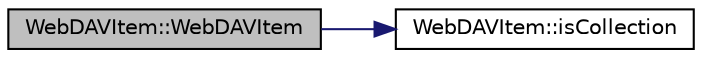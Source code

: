 digraph "WebDAVItem::WebDAVItem"
{
 // INTERACTIVE_SVG=YES
 // LATEX_PDF_SIZE
  edge [fontname="Helvetica",fontsize="10",labelfontname="Helvetica",labelfontsize="10"];
  node [fontname="Helvetica",fontsize="10",shape=record];
  rankdir="LR";
  Node0 [label="WebDAVItem::WebDAVItem",height=0.2,width=0.4,color="black", fillcolor="grey75", style="filled", fontcolor="black",tooltip=" "];
  Node0 -> Node1 [color="midnightblue",fontsize="10",style="solid",fontname="Helvetica"];
  Node1 [label="WebDAVItem::isCollection",height=0.2,width=0.4,color="black", fillcolor="white", style="filled",URL="$class_web_d_a_v_item.html#a4881ec506d6d6923792740b8af1dd74c",tooltip=" "];
}
